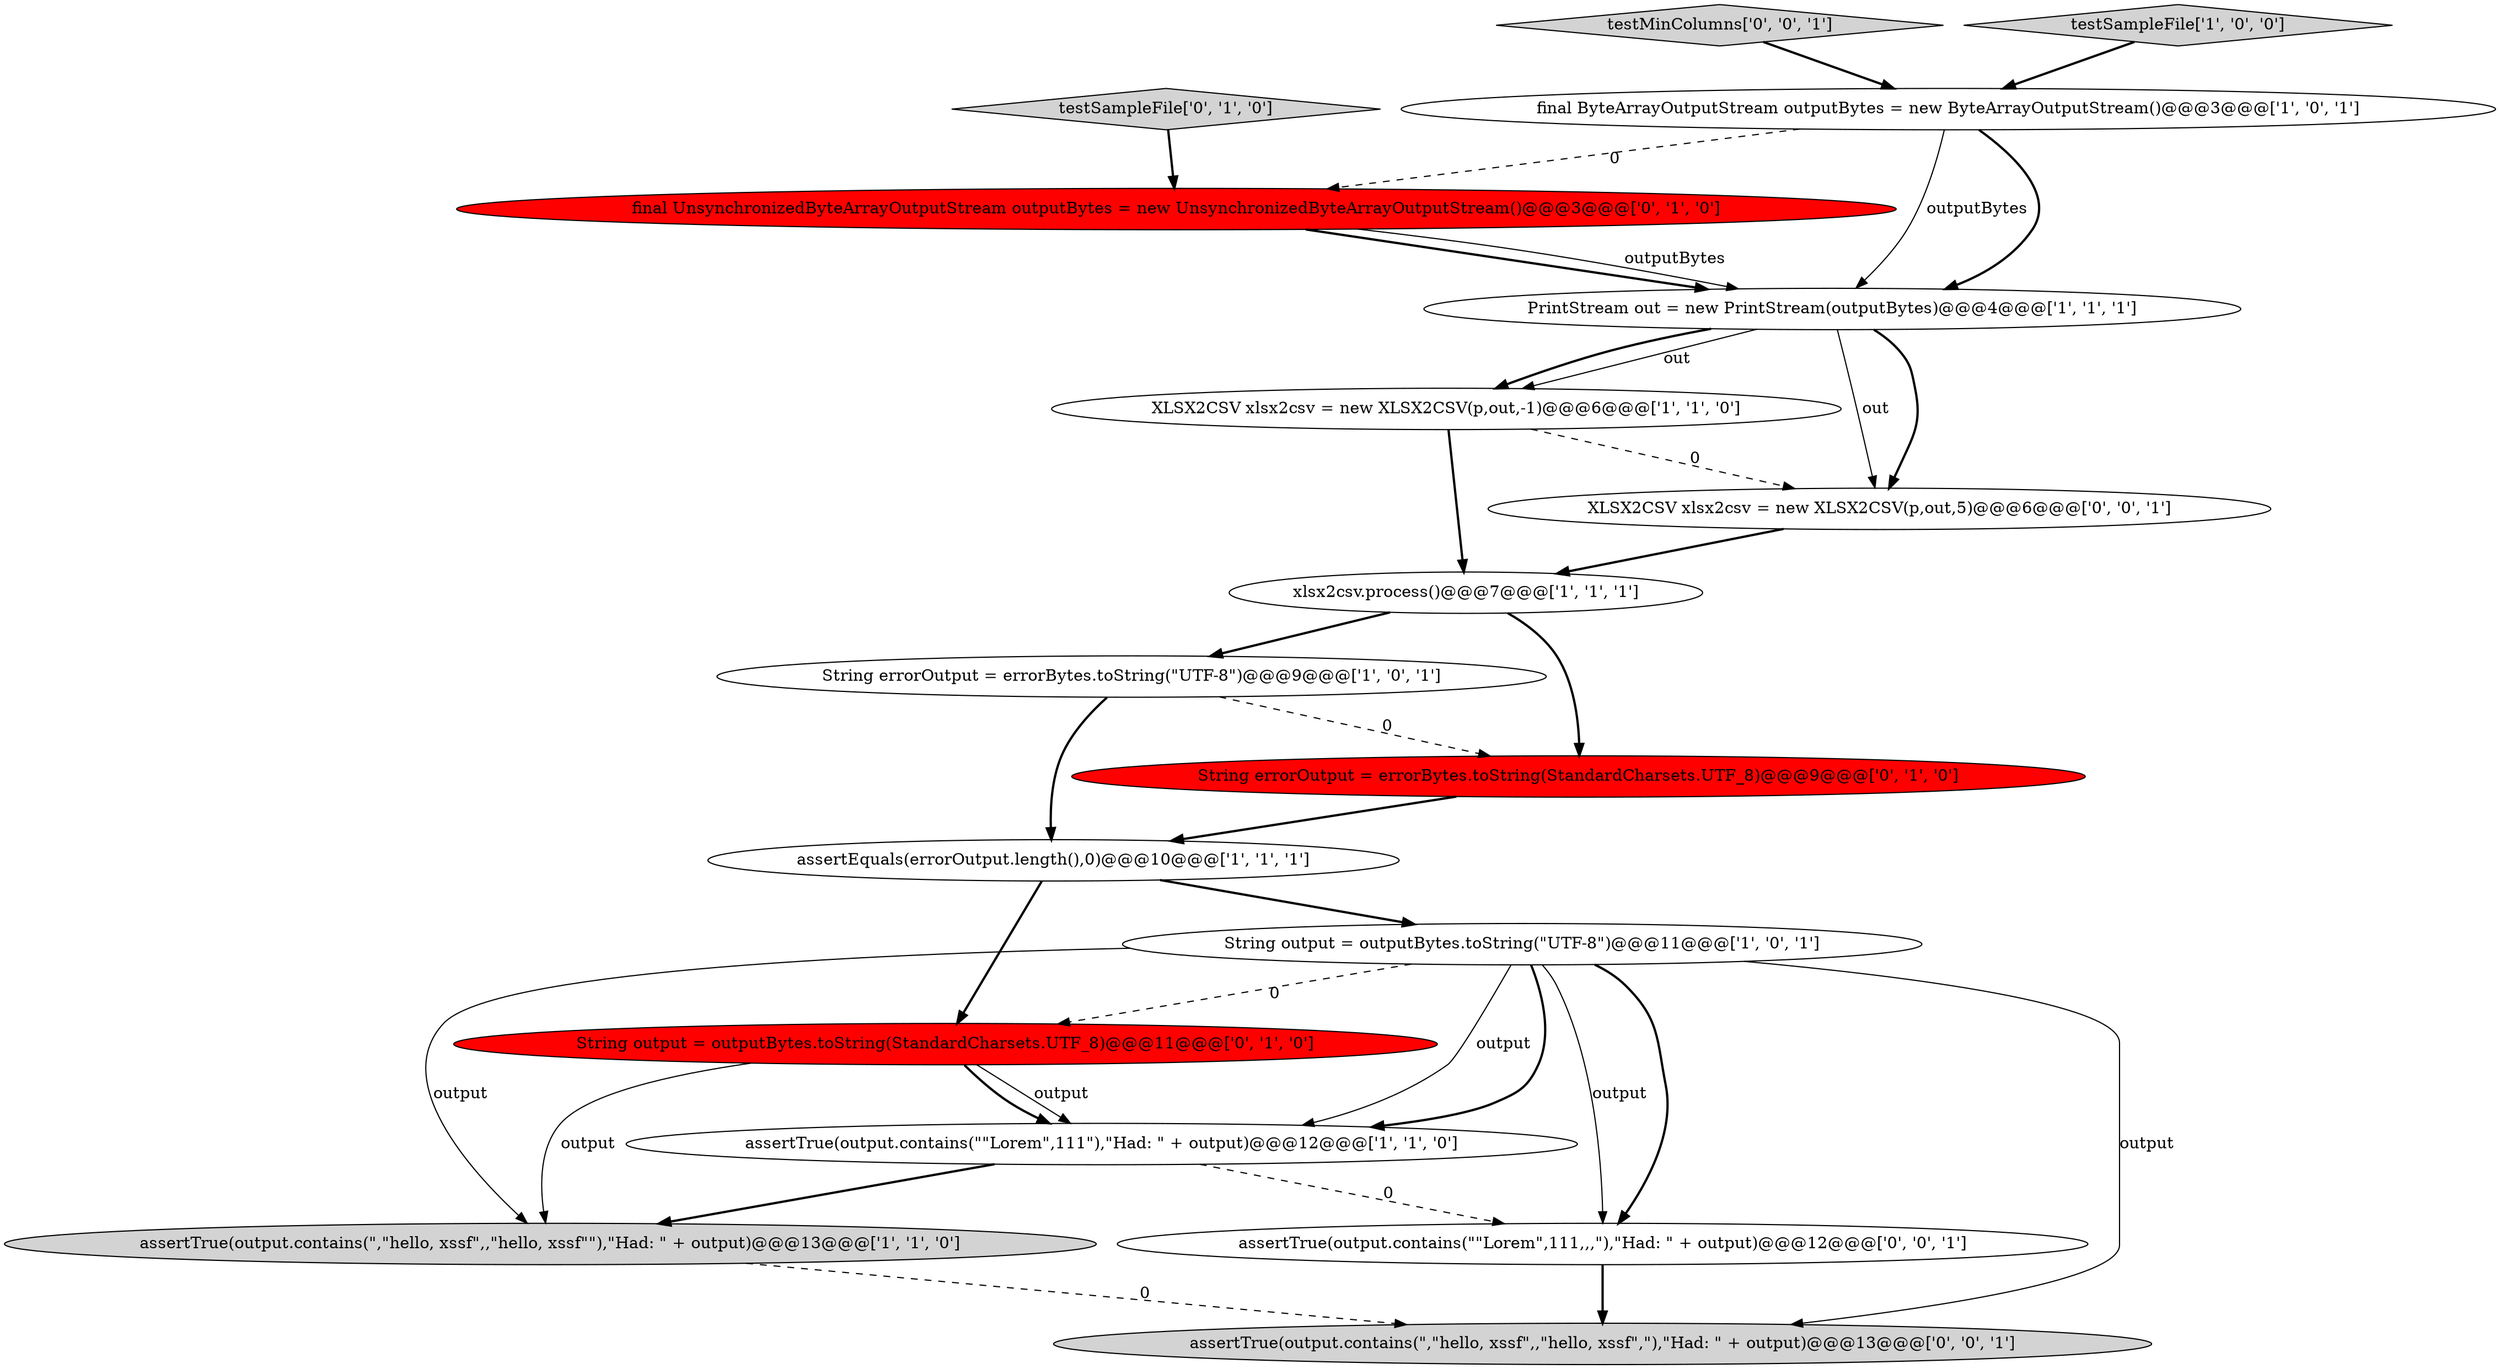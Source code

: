 digraph {
4 [style = filled, label = "PrintStream out = new PrintStream(outputBytes)@@@4@@@['1', '1', '1']", fillcolor = white, shape = ellipse image = "AAA0AAABBB1BBB"];
9 [style = filled, label = "assertEquals(errorOutput.length(),0)@@@10@@@['1', '1', '1']", fillcolor = white, shape = ellipse image = "AAA0AAABBB1BBB"];
13 [style = filled, label = "String output = outputBytes.toString(StandardCharsets.UTF_8)@@@11@@@['0', '1', '0']", fillcolor = red, shape = ellipse image = "AAA1AAABBB2BBB"];
2 [style = filled, label = "final ByteArrayOutputStream outputBytes = new ByteArrayOutputStream()@@@3@@@['1', '0', '1']", fillcolor = white, shape = ellipse image = "AAA0AAABBB1BBB"];
7 [style = filled, label = "XLSX2CSV xlsx2csv = new XLSX2CSV(p,out,-1)@@@6@@@['1', '1', '0']", fillcolor = white, shape = ellipse image = "AAA0AAABBB1BBB"];
15 [style = filled, label = "assertTrue(output.contains(\",\"hello, xssf\",,\"hello, xssf\",\"),\"Had: \" + output)@@@13@@@['0', '0', '1']", fillcolor = lightgray, shape = ellipse image = "AAA0AAABBB3BBB"];
17 [style = filled, label = "assertTrue(output.contains(\"\"Lorem\",111,,,\"),\"Had: \" + output)@@@12@@@['0', '0', '1']", fillcolor = white, shape = ellipse image = "AAA0AAABBB3BBB"];
14 [style = filled, label = "XLSX2CSV xlsx2csv = new XLSX2CSV(p,out,5)@@@6@@@['0', '0', '1']", fillcolor = white, shape = ellipse image = "AAA0AAABBB3BBB"];
10 [style = filled, label = "String errorOutput = errorBytes.toString(StandardCharsets.UTF_8)@@@9@@@['0', '1', '0']", fillcolor = red, shape = ellipse image = "AAA1AAABBB2BBB"];
11 [style = filled, label = "testSampleFile['0', '1', '0']", fillcolor = lightgray, shape = diamond image = "AAA0AAABBB2BBB"];
12 [style = filled, label = "final UnsynchronizedByteArrayOutputStream outputBytes = new UnsynchronizedByteArrayOutputStream()@@@3@@@['0', '1', '0']", fillcolor = red, shape = ellipse image = "AAA1AAABBB2BBB"];
0 [style = filled, label = "assertTrue(output.contains(\"\"Lorem\",111\"),\"Had: \" + output)@@@12@@@['1', '1', '0']", fillcolor = white, shape = ellipse image = "AAA0AAABBB1BBB"];
6 [style = filled, label = "String output = outputBytes.toString(\"UTF-8\")@@@11@@@['1', '0', '1']", fillcolor = white, shape = ellipse image = "AAA0AAABBB1BBB"];
16 [style = filled, label = "testMinColumns['0', '0', '1']", fillcolor = lightgray, shape = diamond image = "AAA0AAABBB3BBB"];
1 [style = filled, label = "testSampleFile['1', '0', '0']", fillcolor = lightgray, shape = diamond image = "AAA0AAABBB1BBB"];
8 [style = filled, label = "assertTrue(output.contains(\",\"hello, xssf\",,\"hello, xssf\"\"),\"Had: \" + output)@@@13@@@['1', '1', '0']", fillcolor = lightgray, shape = ellipse image = "AAA0AAABBB1BBB"];
3 [style = filled, label = "String errorOutput = errorBytes.toString(\"UTF-8\")@@@9@@@['1', '0', '1']", fillcolor = white, shape = ellipse image = "AAA0AAABBB1BBB"];
5 [style = filled, label = "xlsx2csv.process()@@@7@@@['1', '1', '1']", fillcolor = white, shape = ellipse image = "AAA0AAABBB1BBB"];
5->3 [style = bold, label=""];
6->17 [style = bold, label=""];
5->10 [style = bold, label=""];
4->14 [style = bold, label=""];
4->7 [style = solid, label="out"];
2->4 [style = solid, label="outputBytes"];
7->14 [style = dashed, label="0"];
8->15 [style = dashed, label="0"];
14->5 [style = bold, label=""];
11->12 [style = bold, label=""];
6->0 [style = bold, label=""];
16->2 [style = bold, label=""];
2->4 [style = bold, label=""];
6->0 [style = solid, label="output"];
6->8 [style = solid, label="output"];
0->17 [style = dashed, label="0"];
4->7 [style = bold, label=""];
13->8 [style = solid, label="output"];
9->6 [style = bold, label=""];
4->14 [style = solid, label="out"];
3->9 [style = bold, label=""];
2->12 [style = dashed, label="0"];
7->5 [style = bold, label=""];
6->13 [style = dashed, label="0"];
12->4 [style = bold, label=""];
0->8 [style = bold, label=""];
17->15 [style = bold, label=""];
6->17 [style = solid, label="output"];
1->2 [style = bold, label=""];
10->9 [style = bold, label=""];
3->10 [style = dashed, label="0"];
13->0 [style = solid, label="output"];
12->4 [style = solid, label="outputBytes"];
6->15 [style = solid, label="output"];
13->0 [style = bold, label=""];
9->13 [style = bold, label=""];
}
